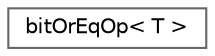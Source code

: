 digraph "Graphical Class Hierarchy"
{
 // LATEX_PDF_SIZE
  bgcolor="transparent";
  edge [fontname=Helvetica,fontsize=10,labelfontname=Helvetica,labelfontsize=10];
  node [fontname=Helvetica,fontsize=10,shape=box,height=0.2,width=0.4];
  rankdir="LR";
  Node0 [id="Node000000",label="bitOrEqOp\< T \>",height=0.2,width=0.4,color="grey40", fillcolor="white", style="filled",URL="$structFoam_1_1bitOrEqOp.html",tooltip=" "];
}
